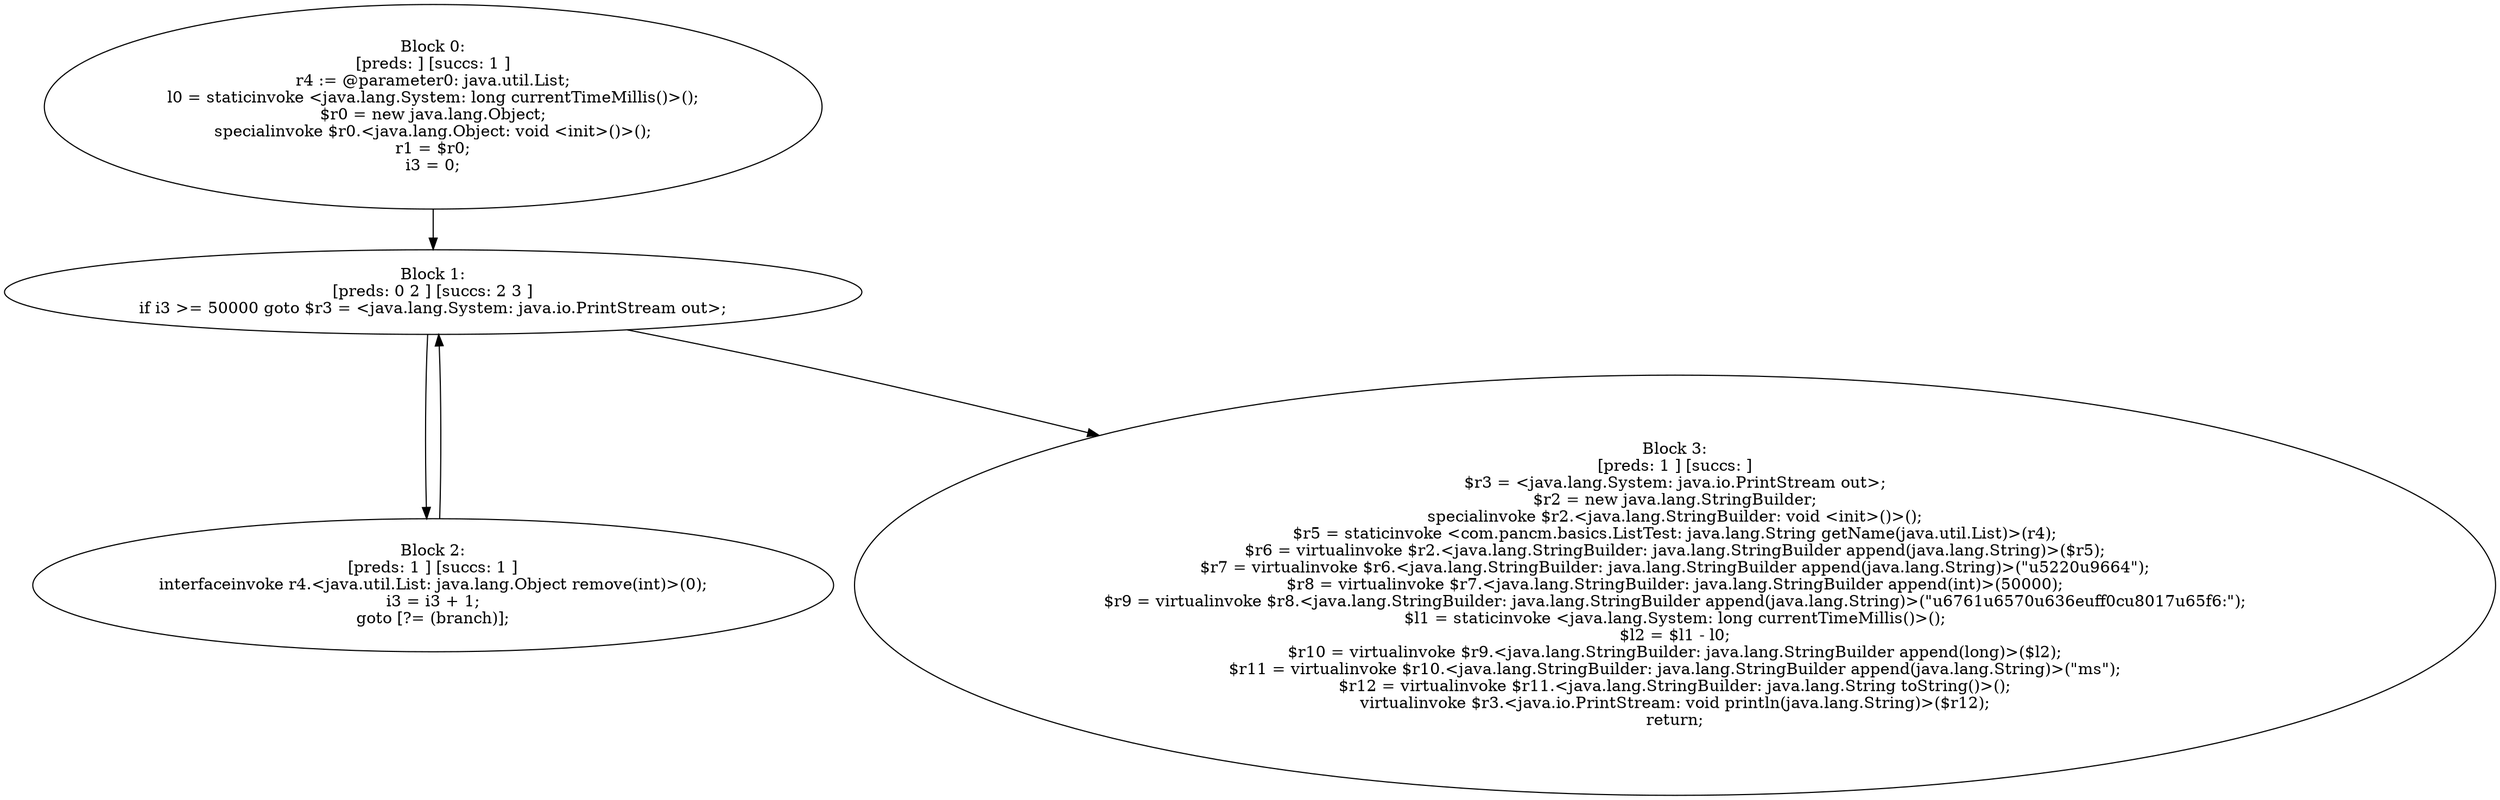 digraph "unitGraph" {
    "Block 0:
[preds: ] [succs: 1 ]
r4 := @parameter0: java.util.List;
l0 = staticinvoke <java.lang.System: long currentTimeMillis()>();
$r0 = new java.lang.Object;
specialinvoke $r0.<java.lang.Object: void <init>()>();
r1 = $r0;
i3 = 0;
"
    "Block 1:
[preds: 0 2 ] [succs: 2 3 ]
if i3 >= 50000 goto $r3 = <java.lang.System: java.io.PrintStream out>;
"
    "Block 2:
[preds: 1 ] [succs: 1 ]
interfaceinvoke r4.<java.util.List: java.lang.Object remove(int)>(0);
i3 = i3 + 1;
goto [?= (branch)];
"
    "Block 3:
[preds: 1 ] [succs: ]
$r3 = <java.lang.System: java.io.PrintStream out>;
$r2 = new java.lang.StringBuilder;
specialinvoke $r2.<java.lang.StringBuilder: void <init>()>();
$r5 = staticinvoke <com.pancm.basics.ListTest: java.lang.String getName(java.util.List)>(r4);
$r6 = virtualinvoke $r2.<java.lang.StringBuilder: java.lang.StringBuilder append(java.lang.String)>($r5);
$r7 = virtualinvoke $r6.<java.lang.StringBuilder: java.lang.StringBuilder append(java.lang.String)>(\"\u5220\u9664\");
$r8 = virtualinvoke $r7.<java.lang.StringBuilder: java.lang.StringBuilder append(int)>(50000);
$r9 = virtualinvoke $r8.<java.lang.StringBuilder: java.lang.StringBuilder append(java.lang.String)>(\"\u6761\u6570\u636e\uff0c\u8017\u65f6:\");
$l1 = staticinvoke <java.lang.System: long currentTimeMillis()>();
$l2 = $l1 - l0;
$r10 = virtualinvoke $r9.<java.lang.StringBuilder: java.lang.StringBuilder append(long)>($l2);
$r11 = virtualinvoke $r10.<java.lang.StringBuilder: java.lang.StringBuilder append(java.lang.String)>(\"ms\");
$r12 = virtualinvoke $r11.<java.lang.StringBuilder: java.lang.String toString()>();
virtualinvoke $r3.<java.io.PrintStream: void println(java.lang.String)>($r12);
return;
"
    "Block 0:
[preds: ] [succs: 1 ]
r4 := @parameter0: java.util.List;
l0 = staticinvoke <java.lang.System: long currentTimeMillis()>();
$r0 = new java.lang.Object;
specialinvoke $r0.<java.lang.Object: void <init>()>();
r1 = $r0;
i3 = 0;
"->"Block 1:
[preds: 0 2 ] [succs: 2 3 ]
if i3 >= 50000 goto $r3 = <java.lang.System: java.io.PrintStream out>;
";
    "Block 1:
[preds: 0 2 ] [succs: 2 3 ]
if i3 >= 50000 goto $r3 = <java.lang.System: java.io.PrintStream out>;
"->"Block 2:
[preds: 1 ] [succs: 1 ]
interfaceinvoke r4.<java.util.List: java.lang.Object remove(int)>(0);
i3 = i3 + 1;
goto [?= (branch)];
";
    "Block 1:
[preds: 0 2 ] [succs: 2 3 ]
if i3 >= 50000 goto $r3 = <java.lang.System: java.io.PrintStream out>;
"->"Block 3:
[preds: 1 ] [succs: ]
$r3 = <java.lang.System: java.io.PrintStream out>;
$r2 = new java.lang.StringBuilder;
specialinvoke $r2.<java.lang.StringBuilder: void <init>()>();
$r5 = staticinvoke <com.pancm.basics.ListTest: java.lang.String getName(java.util.List)>(r4);
$r6 = virtualinvoke $r2.<java.lang.StringBuilder: java.lang.StringBuilder append(java.lang.String)>($r5);
$r7 = virtualinvoke $r6.<java.lang.StringBuilder: java.lang.StringBuilder append(java.lang.String)>(\"\u5220\u9664\");
$r8 = virtualinvoke $r7.<java.lang.StringBuilder: java.lang.StringBuilder append(int)>(50000);
$r9 = virtualinvoke $r8.<java.lang.StringBuilder: java.lang.StringBuilder append(java.lang.String)>(\"\u6761\u6570\u636e\uff0c\u8017\u65f6:\");
$l1 = staticinvoke <java.lang.System: long currentTimeMillis()>();
$l2 = $l1 - l0;
$r10 = virtualinvoke $r9.<java.lang.StringBuilder: java.lang.StringBuilder append(long)>($l2);
$r11 = virtualinvoke $r10.<java.lang.StringBuilder: java.lang.StringBuilder append(java.lang.String)>(\"ms\");
$r12 = virtualinvoke $r11.<java.lang.StringBuilder: java.lang.String toString()>();
virtualinvoke $r3.<java.io.PrintStream: void println(java.lang.String)>($r12);
return;
";
    "Block 2:
[preds: 1 ] [succs: 1 ]
interfaceinvoke r4.<java.util.List: java.lang.Object remove(int)>(0);
i3 = i3 + 1;
goto [?= (branch)];
"->"Block 1:
[preds: 0 2 ] [succs: 2 3 ]
if i3 >= 50000 goto $r3 = <java.lang.System: java.io.PrintStream out>;
";
}
